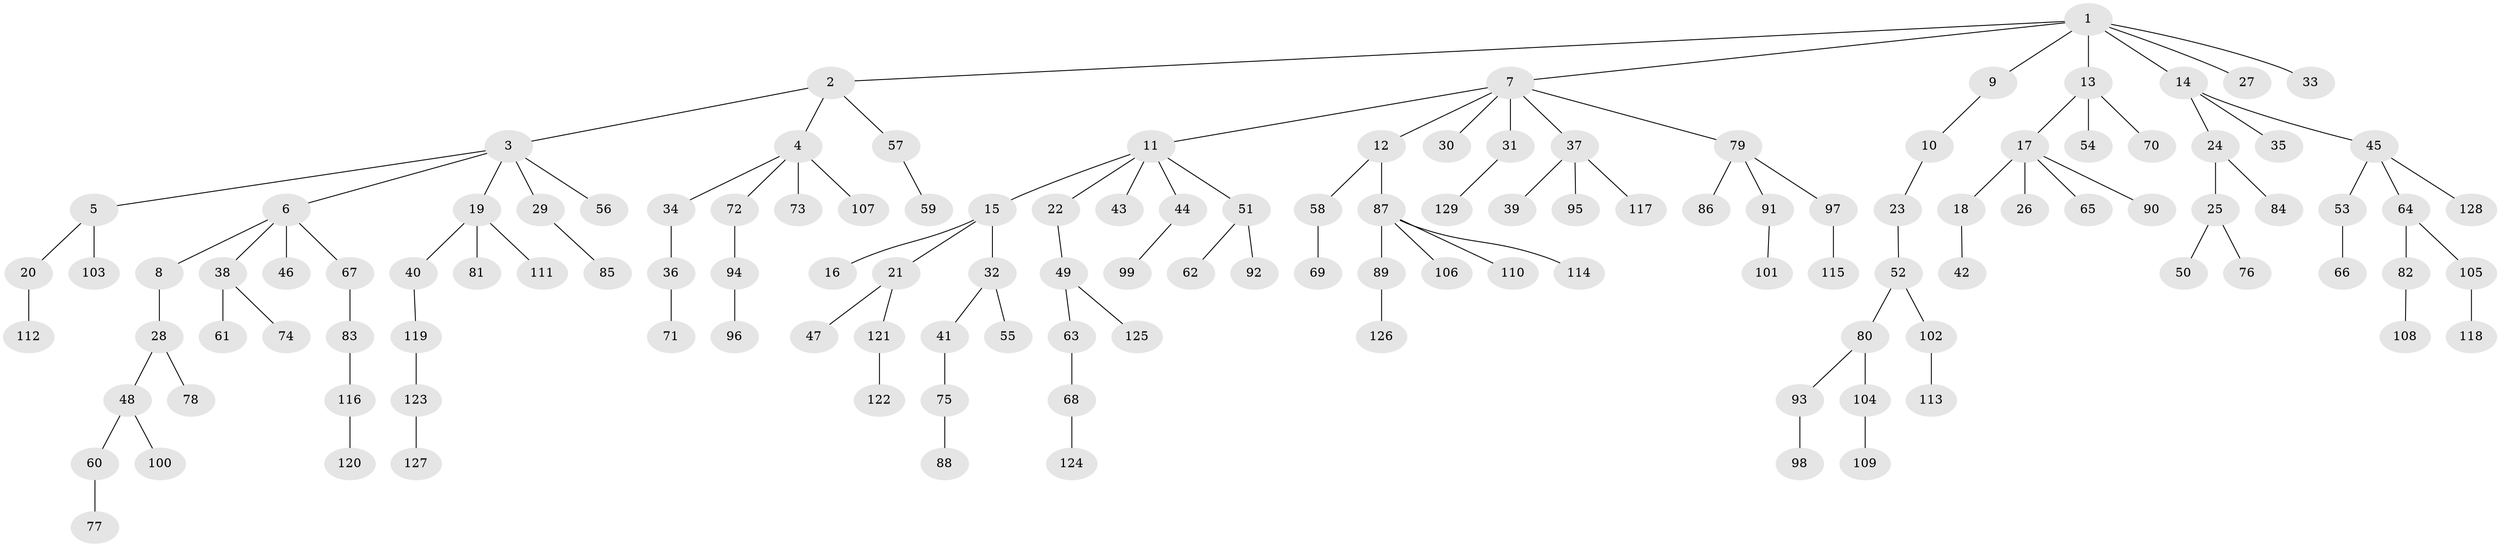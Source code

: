 // Generated by graph-tools (version 1.1) at 2025/26/03/09/25 03:26:31]
// undirected, 129 vertices, 128 edges
graph export_dot {
graph [start="1"]
  node [color=gray90,style=filled];
  1;
  2;
  3;
  4;
  5;
  6;
  7;
  8;
  9;
  10;
  11;
  12;
  13;
  14;
  15;
  16;
  17;
  18;
  19;
  20;
  21;
  22;
  23;
  24;
  25;
  26;
  27;
  28;
  29;
  30;
  31;
  32;
  33;
  34;
  35;
  36;
  37;
  38;
  39;
  40;
  41;
  42;
  43;
  44;
  45;
  46;
  47;
  48;
  49;
  50;
  51;
  52;
  53;
  54;
  55;
  56;
  57;
  58;
  59;
  60;
  61;
  62;
  63;
  64;
  65;
  66;
  67;
  68;
  69;
  70;
  71;
  72;
  73;
  74;
  75;
  76;
  77;
  78;
  79;
  80;
  81;
  82;
  83;
  84;
  85;
  86;
  87;
  88;
  89;
  90;
  91;
  92;
  93;
  94;
  95;
  96;
  97;
  98;
  99;
  100;
  101;
  102;
  103;
  104;
  105;
  106;
  107;
  108;
  109;
  110;
  111;
  112;
  113;
  114;
  115;
  116;
  117;
  118;
  119;
  120;
  121;
  122;
  123;
  124;
  125;
  126;
  127;
  128;
  129;
  1 -- 2;
  1 -- 7;
  1 -- 9;
  1 -- 13;
  1 -- 14;
  1 -- 27;
  1 -- 33;
  2 -- 3;
  2 -- 4;
  2 -- 57;
  3 -- 5;
  3 -- 6;
  3 -- 19;
  3 -- 29;
  3 -- 56;
  4 -- 34;
  4 -- 72;
  4 -- 73;
  4 -- 107;
  5 -- 20;
  5 -- 103;
  6 -- 8;
  6 -- 38;
  6 -- 46;
  6 -- 67;
  7 -- 11;
  7 -- 12;
  7 -- 30;
  7 -- 31;
  7 -- 37;
  7 -- 79;
  8 -- 28;
  9 -- 10;
  10 -- 23;
  11 -- 15;
  11 -- 22;
  11 -- 43;
  11 -- 44;
  11 -- 51;
  12 -- 58;
  12 -- 87;
  13 -- 17;
  13 -- 54;
  13 -- 70;
  14 -- 24;
  14 -- 35;
  14 -- 45;
  15 -- 16;
  15 -- 21;
  15 -- 32;
  17 -- 18;
  17 -- 26;
  17 -- 65;
  17 -- 90;
  18 -- 42;
  19 -- 40;
  19 -- 81;
  19 -- 111;
  20 -- 112;
  21 -- 47;
  21 -- 121;
  22 -- 49;
  23 -- 52;
  24 -- 25;
  24 -- 84;
  25 -- 50;
  25 -- 76;
  28 -- 48;
  28 -- 78;
  29 -- 85;
  31 -- 129;
  32 -- 41;
  32 -- 55;
  34 -- 36;
  36 -- 71;
  37 -- 39;
  37 -- 95;
  37 -- 117;
  38 -- 61;
  38 -- 74;
  40 -- 119;
  41 -- 75;
  44 -- 99;
  45 -- 53;
  45 -- 64;
  45 -- 128;
  48 -- 60;
  48 -- 100;
  49 -- 63;
  49 -- 125;
  51 -- 62;
  51 -- 92;
  52 -- 80;
  52 -- 102;
  53 -- 66;
  57 -- 59;
  58 -- 69;
  60 -- 77;
  63 -- 68;
  64 -- 82;
  64 -- 105;
  67 -- 83;
  68 -- 124;
  72 -- 94;
  75 -- 88;
  79 -- 86;
  79 -- 91;
  79 -- 97;
  80 -- 93;
  80 -- 104;
  82 -- 108;
  83 -- 116;
  87 -- 89;
  87 -- 106;
  87 -- 110;
  87 -- 114;
  89 -- 126;
  91 -- 101;
  93 -- 98;
  94 -- 96;
  97 -- 115;
  102 -- 113;
  104 -- 109;
  105 -- 118;
  116 -- 120;
  119 -- 123;
  121 -- 122;
  123 -- 127;
}
